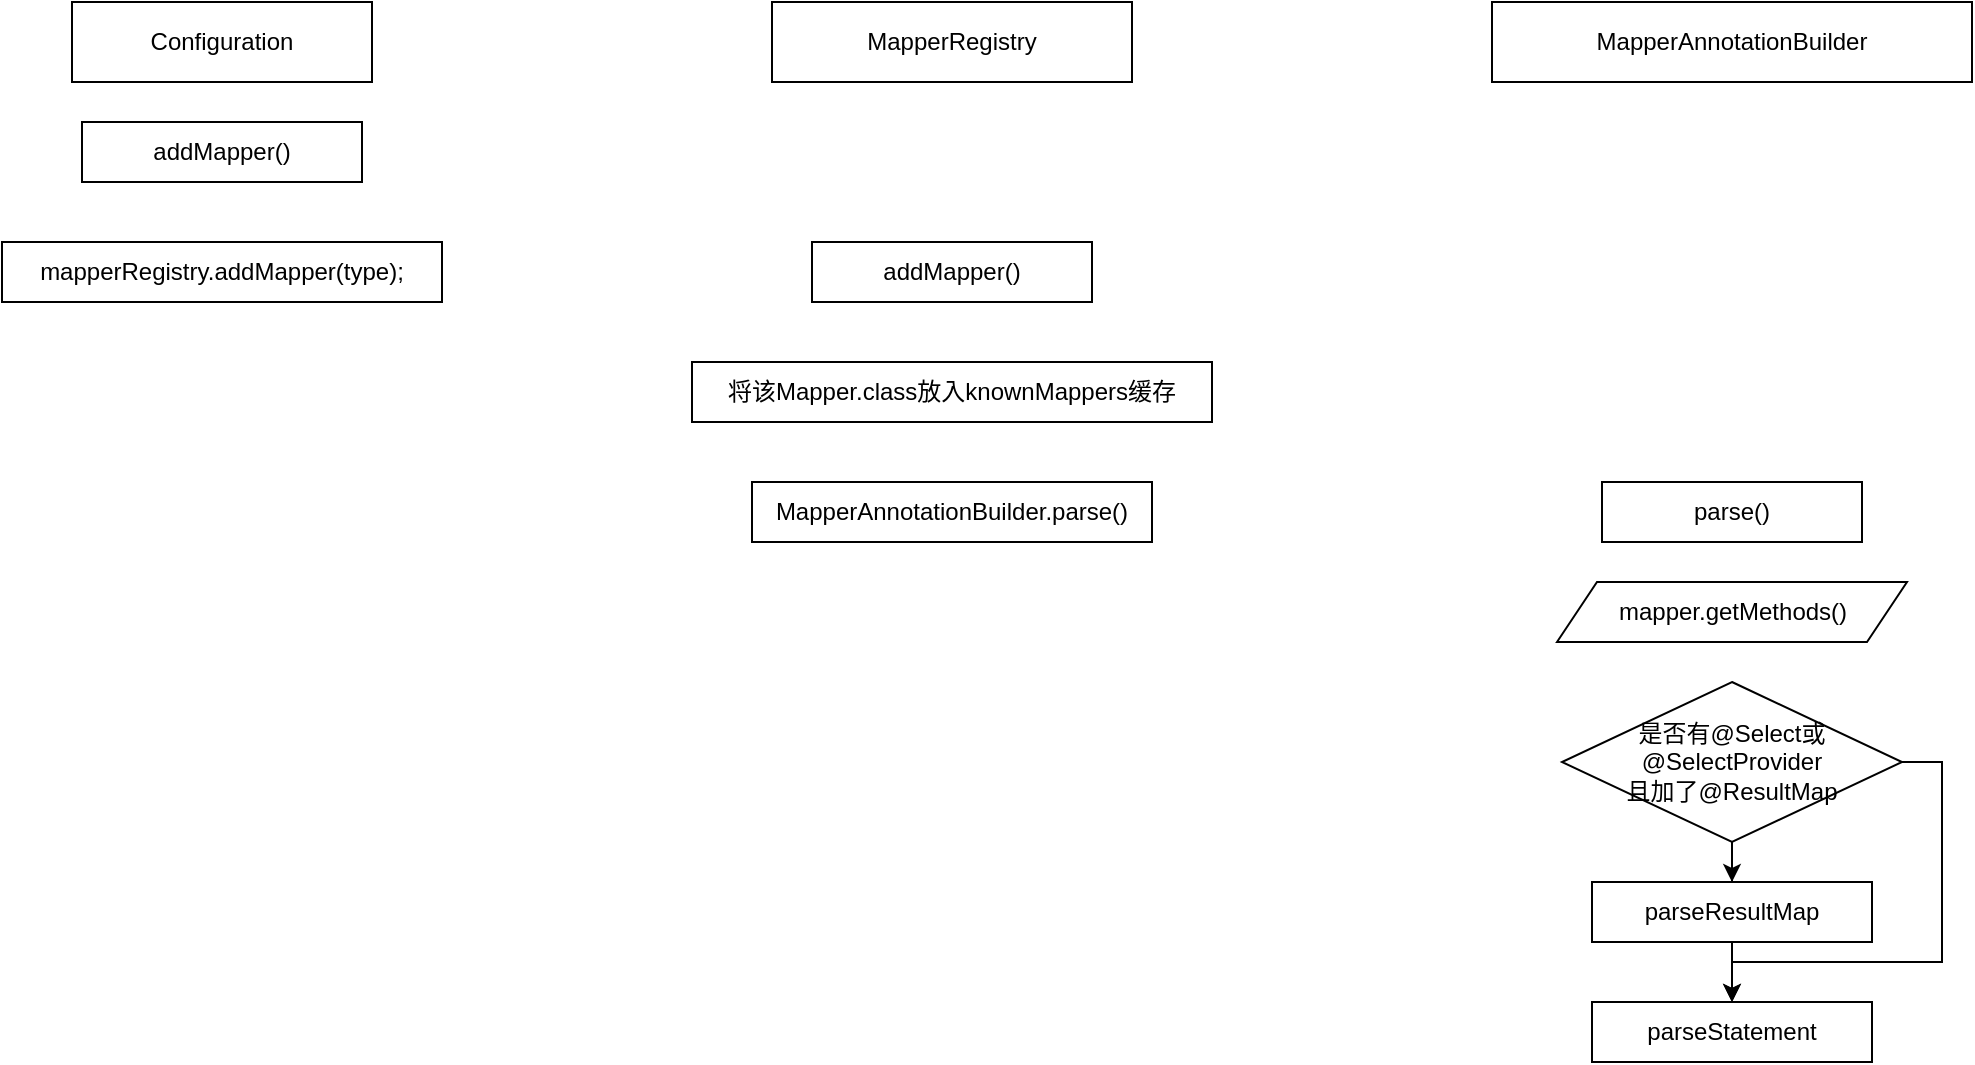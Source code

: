 <mxfile version="21.3.7" type="github">
  <diagram name="第 1 页" id="8moscndvdpV5RSmBcOwa">
    <mxGraphModel dx="1434" dy="764" grid="1" gridSize="10" guides="1" tooltips="1" connect="1" arrows="1" fold="1" page="1" pageScale="1" pageWidth="4681" pageHeight="3300" math="0" shadow="0">
      <root>
        <mxCell id="0" />
        <mxCell id="1" parent="0" />
        <mxCell id="LAEddHHhVlXlAhCUqJPJ-1" value="Configuration" style="rounded=0;whiteSpace=wrap;html=1;" vertex="1" parent="1">
          <mxGeometry x="220" y="40" width="150" height="40" as="geometry" />
        </mxCell>
        <mxCell id="LAEddHHhVlXlAhCUqJPJ-4" value="addMapper()" style="whiteSpace=wrap;html=1;" vertex="1" parent="1">
          <mxGeometry x="225" y="100" width="140" height="30" as="geometry" />
        </mxCell>
        <mxCell id="LAEddHHhVlXlAhCUqJPJ-5" value="mapperRegistry.addMapper(type);" style="whiteSpace=wrap;html=1;" vertex="1" parent="1">
          <mxGeometry x="185" y="160" width="220" height="30" as="geometry" />
        </mxCell>
        <mxCell id="LAEddHHhVlXlAhCUqJPJ-6" value="MapperRegistry" style="whiteSpace=wrap;html=1;" vertex="1" parent="1">
          <mxGeometry x="570" y="40" width="180" height="40" as="geometry" />
        </mxCell>
        <mxCell id="LAEddHHhVlXlAhCUqJPJ-7" value="addMapper()" style="whiteSpace=wrap;html=1;" vertex="1" parent="1">
          <mxGeometry x="590" y="160" width="140" height="30" as="geometry" />
        </mxCell>
        <mxCell id="LAEddHHhVlXlAhCUqJPJ-8" value="将该Mapper.class放入knownMappers缓存" style="whiteSpace=wrap;html=1;" vertex="1" parent="1">
          <mxGeometry x="530" y="220" width="260" height="30" as="geometry" />
        </mxCell>
        <mxCell id="LAEddHHhVlXlAhCUqJPJ-9" value="MapperAnnotationBuilder.parse()" style="whiteSpace=wrap;html=1;" vertex="1" parent="1">
          <mxGeometry x="560" y="280" width="200" height="30" as="geometry" />
        </mxCell>
        <mxCell id="LAEddHHhVlXlAhCUqJPJ-10" value="MapperAnnotationBuilder" style="whiteSpace=wrap;html=1;" vertex="1" parent="1">
          <mxGeometry x="930" y="40" width="240" height="40" as="geometry" />
        </mxCell>
        <mxCell id="LAEddHHhVlXlAhCUqJPJ-11" value="parse()" style="whiteSpace=wrap;html=1;" vertex="1" parent="1">
          <mxGeometry x="985" y="280" width="130" height="30" as="geometry" />
        </mxCell>
        <mxCell id="LAEddHHhVlXlAhCUqJPJ-12" value="mapper.getMethods()" style="shape=parallelogram;perimeter=parallelogramPerimeter;whiteSpace=wrap;html=1;fixedSize=1;" vertex="1" parent="1">
          <mxGeometry x="962.5" y="330" width="175" height="30" as="geometry" />
        </mxCell>
        <mxCell id="LAEddHHhVlXlAhCUqJPJ-16" style="edgeStyle=orthogonalEdgeStyle;rounded=0;orthogonalLoop=1;jettySize=auto;html=1;exitX=0.5;exitY=1;exitDx=0;exitDy=0;" edge="1" parent="1" source="LAEddHHhVlXlAhCUqJPJ-13" target="LAEddHHhVlXlAhCUqJPJ-14">
          <mxGeometry relative="1" as="geometry" />
        </mxCell>
        <mxCell id="LAEddHHhVlXlAhCUqJPJ-17" style="edgeStyle=orthogonalEdgeStyle;rounded=0;orthogonalLoop=1;jettySize=auto;html=1;exitX=1;exitY=0.5;exitDx=0;exitDy=0;entryX=0.5;entryY=0;entryDx=0;entryDy=0;" edge="1" parent="1" source="LAEddHHhVlXlAhCUqJPJ-13" target="LAEddHHhVlXlAhCUqJPJ-15">
          <mxGeometry relative="1" as="geometry">
            <Array as="points">
              <mxPoint x="1155" y="420" />
              <mxPoint x="1155" y="520" />
              <mxPoint x="1050" y="520" />
            </Array>
          </mxGeometry>
        </mxCell>
        <mxCell id="LAEddHHhVlXlAhCUqJPJ-13" value="是否有@Select或&lt;br&gt;@SelectProvider&lt;br&gt;且加了@ResultMap" style="rhombus;whiteSpace=wrap;html=1;" vertex="1" parent="1">
          <mxGeometry x="965" y="380" width="170" height="80" as="geometry" />
        </mxCell>
        <mxCell id="LAEddHHhVlXlAhCUqJPJ-18" style="edgeStyle=orthogonalEdgeStyle;rounded=0;orthogonalLoop=1;jettySize=auto;html=1;exitX=0.5;exitY=1;exitDx=0;exitDy=0;entryX=0.5;entryY=0;entryDx=0;entryDy=0;" edge="1" parent="1" source="LAEddHHhVlXlAhCUqJPJ-14" target="LAEddHHhVlXlAhCUqJPJ-15">
          <mxGeometry relative="1" as="geometry" />
        </mxCell>
        <mxCell id="LAEddHHhVlXlAhCUqJPJ-14" value="parseResultMap" style="whiteSpace=wrap;html=1;" vertex="1" parent="1">
          <mxGeometry x="980" y="480" width="140" height="30" as="geometry" />
        </mxCell>
        <mxCell id="LAEddHHhVlXlAhCUqJPJ-15" value="parseStatement" style="whiteSpace=wrap;html=1;" vertex="1" parent="1">
          <mxGeometry x="980" y="540" width="140" height="30" as="geometry" />
        </mxCell>
      </root>
    </mxGraphModel>
  </diagram>
</mxfile>

